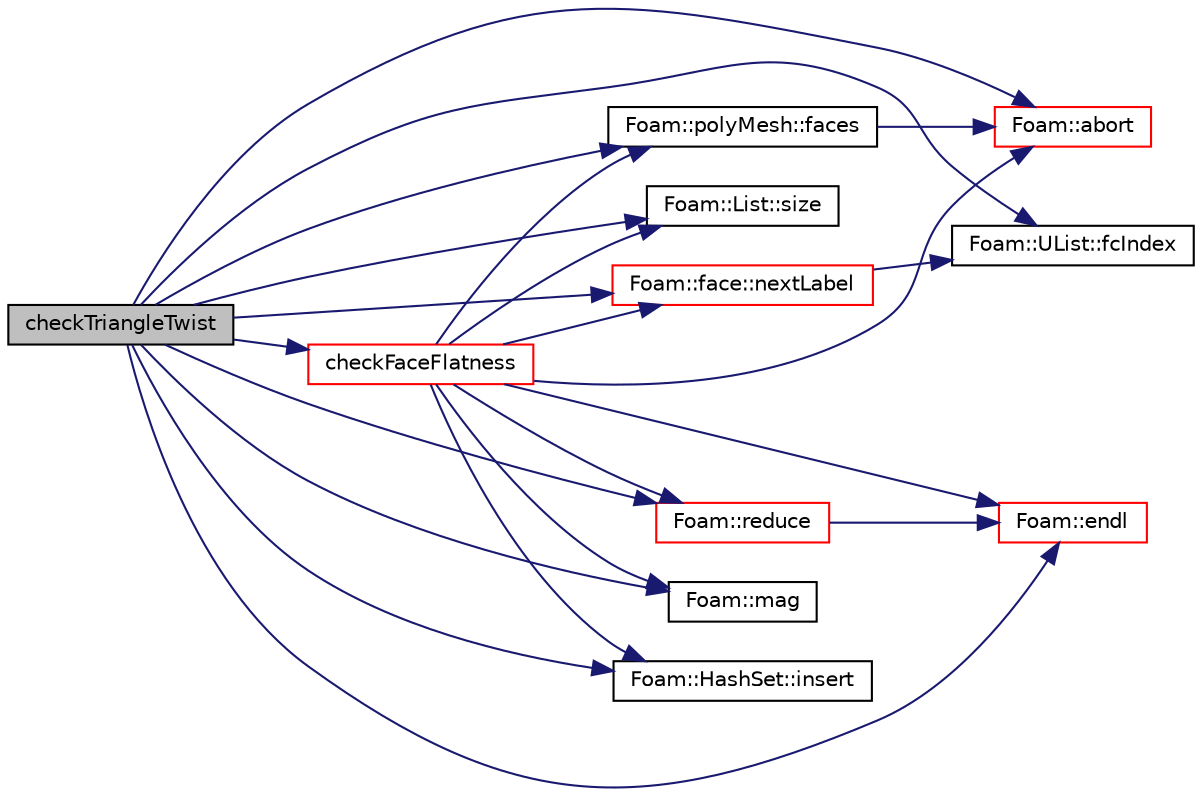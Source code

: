 digraph "checkTriangleTwist"
{
  bgcolor="transparent";
  edge [fontname="Helvetica",fontsize="10",labelfontname="Helvetica",labelfontsize="10"];
  node [fontname="Helvetica",fontsize="10",shape=record];
  rankdir="LR";
  Node4992 [label="checkTriangleTwist",height=0.2,width=0.4,color="black", fillcolor="grey75", style="filled", fontcolor="black"];
  Node4992 -> Node4993 [color="midnightblue",fontsize="10",style="solid",fontname="Helvetica"];
  Node4993 [label="Foam::abort",height=0.2,width=0.4,color="red",URL="$a21851.html#a447107a607d03e417307c203fa5fb44b"];
  Node4992 -> Node5038 [color="midnightblue",fontsize="10",style="solid",fontname="Helvetica"];
  Node5038 [label="checkFaceFlatness",height=0.2,width=0.4,color="red",URL="$a22309.html#acb7df07bcf27aac10bd53d646096cdec",tooltip="Area of faces v.s. sum of triangle areas. "];
  Node5038 -> Node4993 [color="midnightblue",fontsize="10",style="solid",fontname="Helvetica"];
  Node5038 -> Node5039 [color="midnightblue",fontsize="10",style="solid",fontname="Helvetica"];
  Node5039 [label="Foam::polyMesh::faces",height=0.2,width=0.4,color="black",URL="$a28565.html#a431c0a24765f0bb6d32f6a03ce0e9b57",tooltip="Return raw faces. "];
  Node5039 -> Node4993 [color="midnightblue",fontsize="10",style="solid",fontname="Helvetica"];
  Node5038 -> Node5040 [color="midnightblue",fontsize="10",style="solid",fontname="Helvetica"];
  Node5040 [label="Foam::List::size",height=0.2,width=0.4,color="black",URL="$a26833.html#a8a5f6fa29bd4b500caf186f60245b384",tooltip="Override size to be inconsistent with allocated storage. "];
  Node5038 -> Node5041 [color="midnightblue",fontsize="10",style="solid",fontname="Helvetica"];
  Node5041 [label="Foam::face::nextLabel",height=0.2,width=0.4,color="red",URL="$a28369.html#a8d8ab7da5fc0315042faf1b6dcf64f4a",tooltip="Next vertex on face. "];
  Node5041 -> Node5042 [color="midnightblue",fontsize="10",style="solid",fontname="Helvetica"];
  Node5042 [label="Foam::UList::fcIndex",height=0.2,width=0.4,color="black",URL="$a26837.html#a512534dbc231b74b95ff84902c1b2087",tooltip="Return the forward circular index, i.e. the next index. "];
  Node5038 -> Node5044 [color="midnightblue",fontsize="10",style="solid",fontname="Helvetica"];
  Node5044 [label="Foam::mag",height=0.2,width=0.4,color="black",URL="$a21851.html#a929da2a3fdcf3dacbbe0487d3a330dae"];
  Node5038 -> Node5045 [color="midnightblue",fontsize="10",style="solid",fontname="Helvetica"];
  Node5045 [label="Foam::HashSet::insert",height=0.2,width=0.4,color="black",URL="$a26829.html#a49f0753d9652681fc3a81f59951a0ad7",tooltip="Insert a new entry. "];
  Node5038 -> Node5046 [color="midnightblue",fontsize="10",style="solid",fontname="Helvetica"];
  Node5046 [label="Foam::reduce",height=0.2,width=0.4,color="red",URL="$a21851.html#a7ffd6af4acc2eb9ba72ee296b5ecda23"];
  Node5046 -> Node5000 [color="midnightblue",fontsize="10",style="solid",fontname="Helvetica"];
  Node5000 [label="Foam::endl",height=0.2,width=0.4,color="red",URL="$a21851.html#a2db8fe02a0d3909e9351bb4275b23ce4",tooltip="Add newline and flush stream. "];
  Node5038 -> Node5000 [color="midnightblue",fontsize="10",style="solid",fontname="Helvetica"];
  Node4992 -> Node5000 [color="midnightblue",fontsize="10",style="solid",fontname="Helvetica"];
  Node4992 -> Node5039 [color="midnightblue",fontsize="10",style="solid",fontname="Helvetica"];
  Node4992 -> Node5042 [color="midnightblue",fontsize="10",style="solid",fontname="Helvetica"];
  Node4992 -> Node5045 [color="midnightblue",fontsize="10",style="solid",fontname="Helvetica"];
  Node4992 -> Node5044 [color="midnightblue",fontsize="10",style="solid",fontname="Helvetica"];
  Node4992 -> Node5041 [color="midnightblue",fontsize="10",style="solid",fontname="Helvetica"];
  Node4992 -> Node5046 [color="midnightblue",fontsize="10",style="solid",fontname="Helvetica"];
  Node4992 -> Node5040 [color="midnightblue",fontsize="10",style="solid",fontname="Helvetica"];
}
